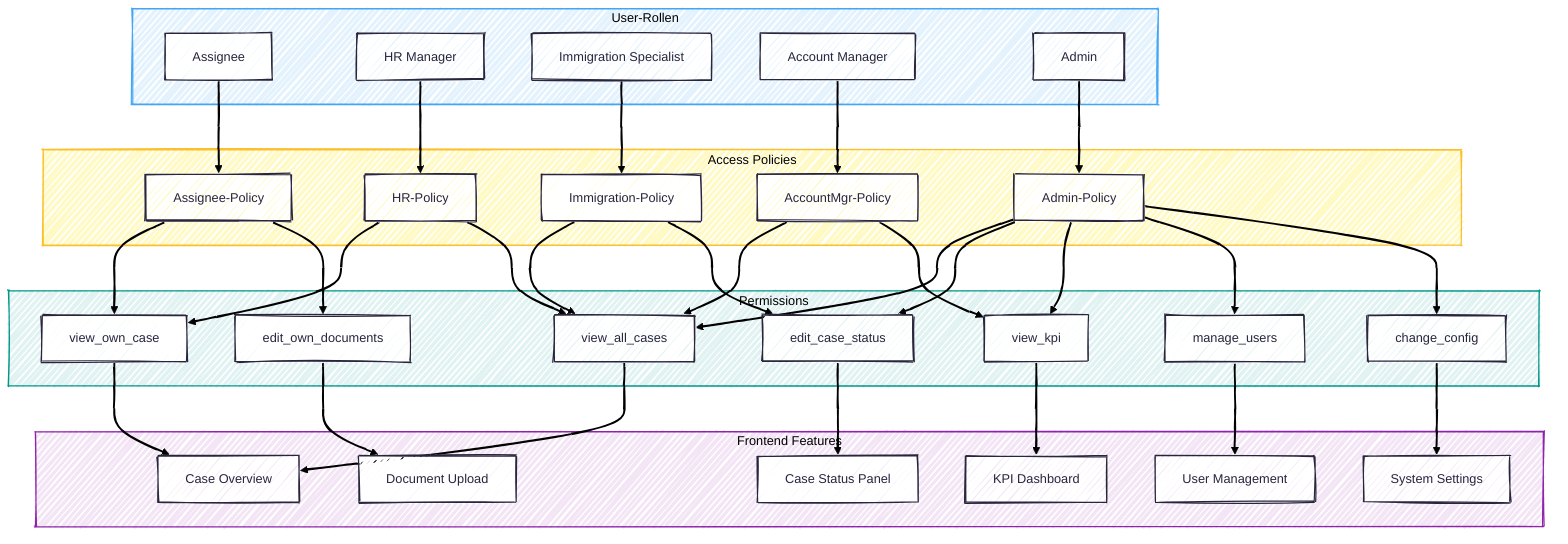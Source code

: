 ---
config:
  look: handDrawn
  theme: redux
---
flowchart TD
  subgraph Rollen["User-Rollen"]
    R1["Assignee"]
    R2["HR Manager"]
    R3["Immigration Specialist"]
    R4["Account Manager"]
    R5["Admin"]
  end
  subgraph Policies["Access Policies"]
    P1["Assignee-Policy"]
    P2["HR-Policy"]
    P3["Immigration-Policy"]
    P4["AccountMgr-Policy"]
    P5["Admin-Policy"]
  end
  subgraph Permissions["Permissions"]
    PER1["view_own_case"]
    PER2["edit_own_documents"]
    PER3["view_all_cases"]
    PER4["edit_case_status"]
    PER5["view_kpi"]
    PER6["manage_users"]
    PER7["change_config"]
  end
  subgraph Features["Frontend Features"]
    F1["Case Overview"]
    F2["Document Upload"]
    F3["Case Status Panel"]
    F4["KPI Dashboard"]
    F5["User Management"]
    F6["System Settings"]
  end
  R1 --> P1
  R2 --> P2
  R3 --> P3
  R4 --> P4
  R5 --> P5
  P1 --> PER1 & PER2
  P2 --> PER1 & PER3
  P3 --> PER3 & PER4
  P4 --> PER3 & PER5
  P5 --> PER3 & PER4 & PER5 & PER6 & PER7
  PER1 --> F1
  PER2 --> F2
  PER3 --> F1
  PER4 --> F3
  PER5 --> F4
  PER6 --> F5
  PER7 --> F6
  style Rollen fill:#E3F2FD,stroke:#42A5F5
  style Policies fill:#FFF9C4,stroke:#FBC02D
  style Permissions fill:#E0F2F1,stroke:#009688
  style Features fill:#F3E5F5,stroke:#8E24AA